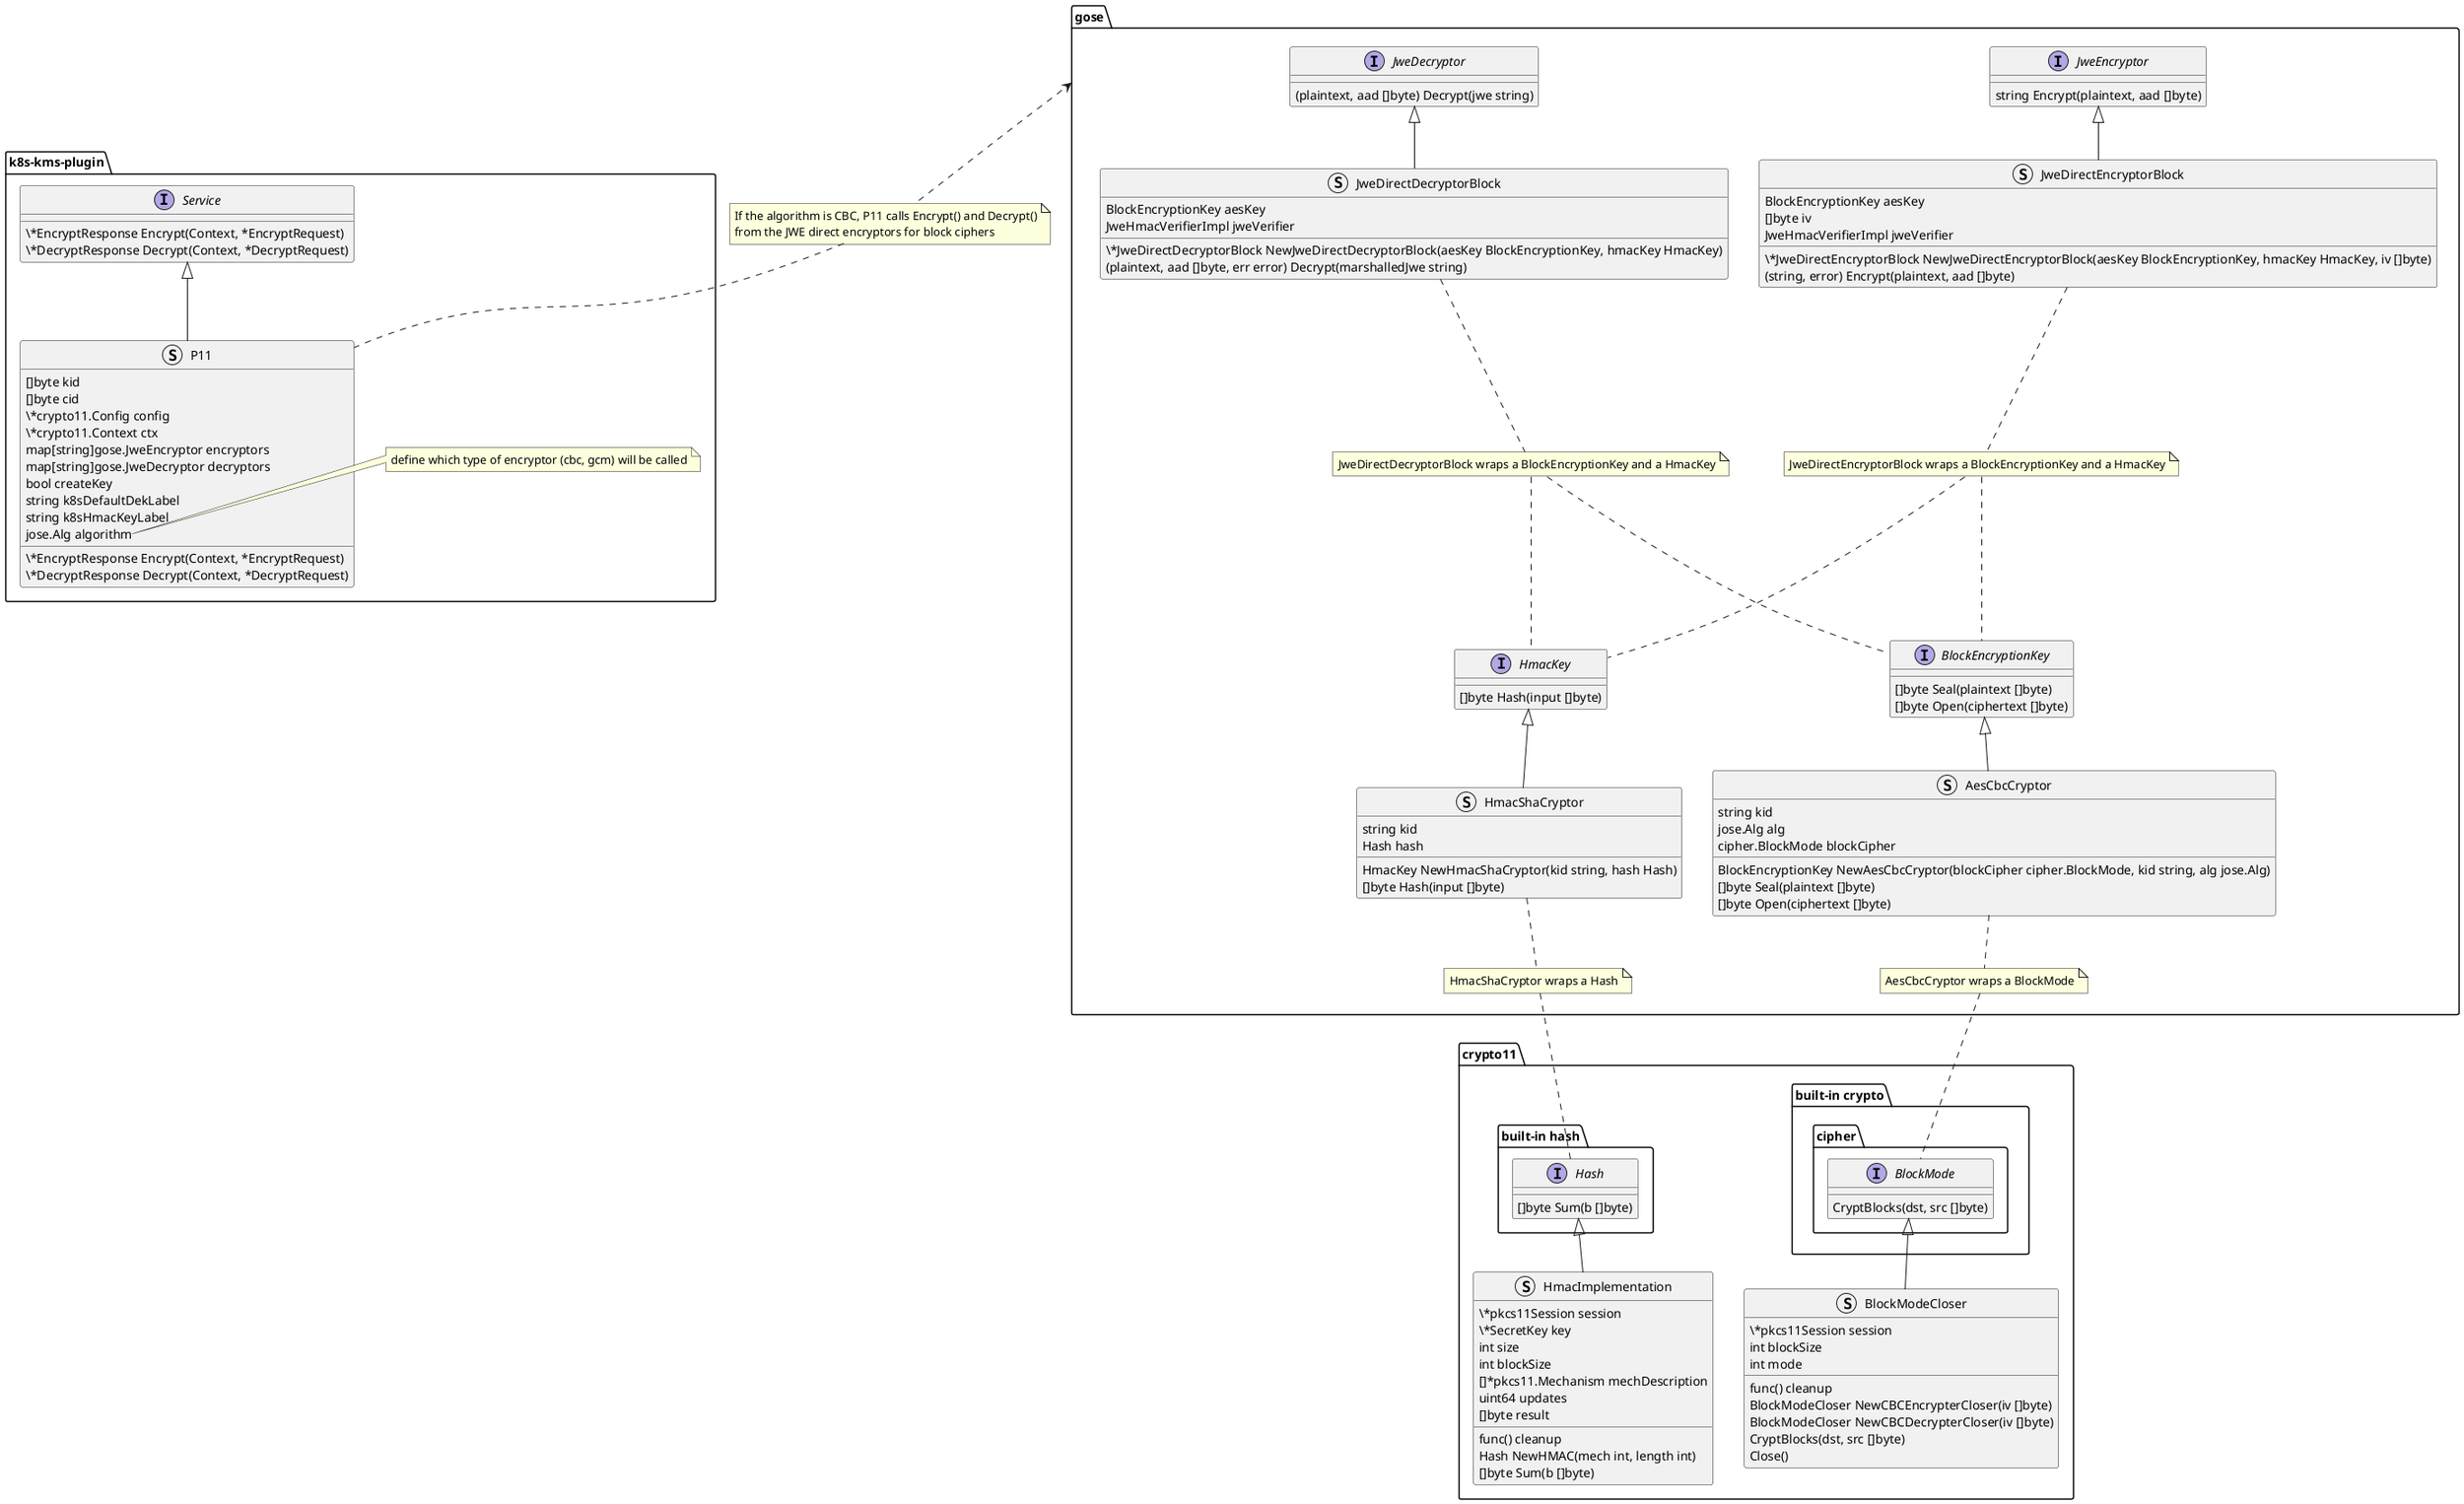 @startuml

package k8s-kms-plugin {
interface Service
Service : \*EncryptResponse Encrypt(Context, *EncryptRequest)
Service : \*DecryptResponse Decrypt(Context, *DecryptRequest)

struct P11
P11 : []byte kid
P11 : []byte cid
P11 : \*crypto11.Config config
P11 : \*crypto11.Context ctx
P11 : map[string]gose.JweEncryptor encryptors
P11 : map[string]gose.JweDecryptor decryptors
P11 : bool createKey
P11 : string k8sDefaultDekLabel
P11 : string k8sHmacKeyLabel
P11 : jose.Alg algorithm
P11 : \*EncryptResponse Encrypt(Context, *EncryptRequest)
P11 : \*DecryptResponse Decrypt(Context, *DecryptRequest)

note right of P11::algorithm
define which type of encryptor (cbc, gcm) will be called
end note

Service <|-- P11
}

package crypto11 {

package "built-in crypto.cipher" {

interface BlockMode
BlockMode : CryptBlocks(dst, src []byte)

}

package "built-in hash" {

interface Hash
Hash : []byte Sum(b []byte)
}

struct BlockModeCloser
BlockModeCloser : \*pkcs11Session session
BlockModeCloser : int blockSize
BlockModeCloser : int mode
BlockModeCloser : func() cleanup
BlockModeCloser : BlockModeCloser NewCBCEncrypterCloser(iv []byte)
BlockModeCloser : BlockModeCloser NewCBCDecrypterCloser(iv []byte)
BlockModeCloser : CryptBlocks(dst, src []byte)
BlockModeCloser : Close()

struct HmacImplementation
HmacImplementation : \*pkcs11Session session
HmacImplementation : \*SecretKey key
HmacImplementation : int size
HmacImplementation : int blockSize
HmacImplementation : []*pkcs11.Mechanism mechDescription
HmacImplementation : func() cleanup
HmacImplementation : uint64 updates
HmacImplementation : []byte result
HmacImplementation : Hash NewHMAC(mech int, length int)
HmacImplementation : []byte Sum(b []byte)

BlockMode <|-- BlockModeCloser
Hash <|-- HmacImplementation

}

package gose {

interface BlockEncryptionKey
BlockEncryptionKey : []byte Seal(plaintext []byte)
BlockEncryptionKey : []byte Open(ciphertext []byte)

interface HmacKey
HmacKey :  []byte Hash(input []byte)

interface JweEncryptor
JweEncryptor : string Encrypt(plaintext, aad []byte)

interface JweDecryptor
JweDecryptor : (plaintext, aad []byte) Decrypt(jwe string)

struct AesCbcCryptor
AesCbcCryptor : string kid
AesCbcCryptor : jose.Alg alg
AesCbcCryptor : cipher.BlockMode blockCipher
AesCbcCryptor : BlockEncryptionKey NewAesCbcCryptor(blockCipher cipher.BlockMode, kid string, alg jose.Alg)
AesCbcCryptor : []byte Seal(plaintext []byte)
AesCbcCryptor : []byte Open(ciphertext []byte)

struct HmacShaCryptor
HmacShaCryptor : string kid
HmacShaCryptor : Hash hash
HmacShaCryptor : HmacKey NewHmacShaCryptor(kid string, hash Hash)
HmacShaCryptor : []byte Hash(input []byte)

struct JweDirectEncryptorBlock
JweDirectEncryptorBlock : BlockEncryptionKey aesKey
JweDirectEncryptorBlock : []byte iv
JweDirectEncryptorBlock : JweHmacVerifierImpl jweVerifier
JweDirectEncryptorBlock : \*JweDirectEncryptorBlock NewJweDirectEncryptorBlock(aesKey BlockEncryptionKey, hmacKey HmacKey, iv []byte)
JweDirectEncryptorBlock : (string, error) Encrypt(plaintext, aad []byte)

struct JweDirectDecryptorBlock
JweDirectDecryptorBlock : BlockEncryptionKey aesKey
JweDirectDecryptorBlock : JweHmacVerifierImpl jweVerifier
JweDirectDecryptorBlock : \*JweDirectDecryptorBlock NewJweDirectDecryptorBlock(aesKey BlockEncryptionKey, hmacKey HmacKey)
JweDirectDecryptorBlock : (plaintext, aad []byte, err error) Decrypt(marshalledJwe string)

BlockEncryptionKey <|-- AesCbcCryptor
HmacKey <|-- HmacShaCryptor
JweEncryptor <|-- JweDirectEncryptorBlock
JweDecryptor <|-- JweDirectDecryptorBlock

note "AesCbcCryptor wraps a BlockMode" as N1
AesCbcCryptor .. N1
N1 .. BlockMode

note "HmacShaCryptor wraps a Hash" as N2
HmacShaCryptor .. N2
N2 .. Hash

note "JweDirectEncryptorBlock wraps a BlockEncryptionKey and a HmacKey" as N3
JweDirectEncryptorBlock .. N3
N3 .. HmacKey
N3 .. BlockEncryptionKey

note "JweDirectDecryptorBlock wraps a BlockEncryptionKey and a HmacKey" as N4
JweDirectDecryptorBlock .. N4
N4 .. HmacKey
N4 .. BlockEncryptionKey
}

note "If the algorithm is CBC, P11 calls Encrypt() and Decrypt()\nfrom the JWE direct encryptors for block ciphers" as N5
gose <.. N5
N5 .. P11


@enduml
